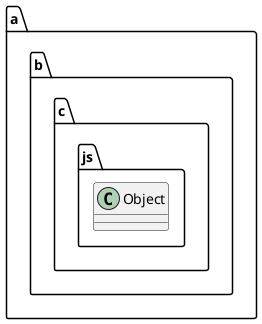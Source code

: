{
  "sha1": "s1cjid39swm995rb04dvig68jbs6faa",
  "insertion": {
    "when": "2024-06-04T17:28:44.552Z",
    "url": "https://forum.plantuml.net/17150/namespace-with-slashes-in-the-name",
    "user": "plantuml@gmail.com"
  }
}
@startuml
set namespaceSeparator /
namespace  a/b/c {
   class "Object" as js/Object
}
@enduml
